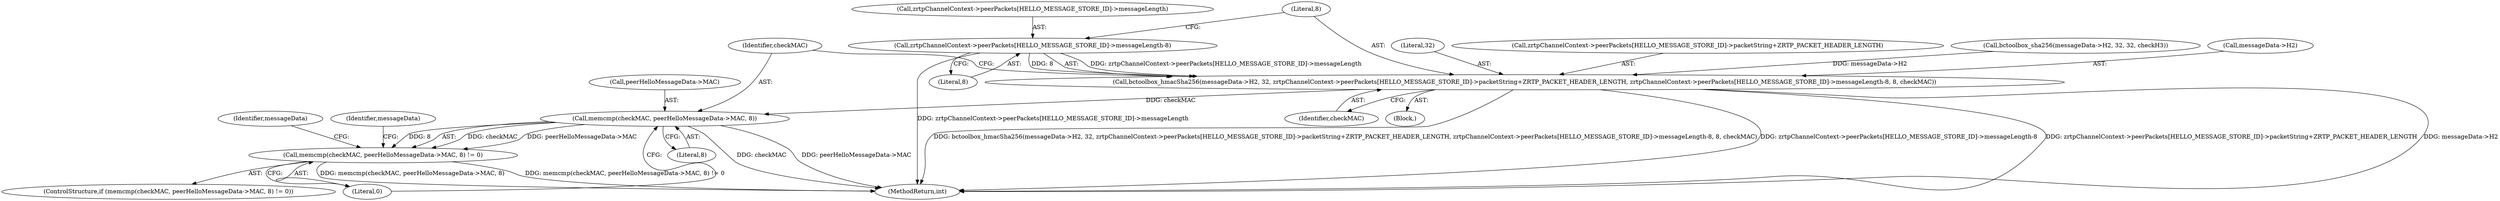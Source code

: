 digraph "0_bzrtp_bbb1e6e2f467ee4bd7b9a8c800e4f07343d7d99b@array" {
"1000692" [label="(Call,zrtpChannelContext->peerPackets[HELLO_MESSAGE_STORE_ID]->messageLength-8)"];
"1000678" [label="(Call,bctoolbox_hmacSha256(messageData->H2, 32, zrtpChannelContext->peerPackets[HELLO_MESSAGE_STORE_ID]->packetString+ZRTP_PACKET_HEADER_LENGTH, zrtpChannelContext->peerPackets[HELLO_MESSAGE_STORE_ID]->messageLength-8, 8, checkMAC))"];
"1000705" [label="(Call,memcmp(checkMAC, peerHelloMessageData->MAC, 8))"];
"1000704" [label="(Call,memcmp(checkMAC, peerHelloMessageData->MAC, 8) != 0)"];
"1000682" [label="(Literal,32)"];
"1000704" [label="(Call,memcmp(checkMAC, peerHelloMessageData->MAC, 8) != 0)"];
"1000705" [label="(Call,memcmp(checkMAC, peerHelloMessageData->MAC, 8))"];
"1000693" [label="(Call,zrtpChannelContext->peerPackets[HELLO_MESSAGE_STORE_ID]->messageLength)"];
"1000719" [label="(Identifier,messageData)"];
"1000683" [label="(Call,zrtpChannelContext->peerPackets[HELLO_MESSAGE_STORE_ID]->packetString+ZRTP_PACKET_HEADER_LENGTH)"];
"1000707" [label="(Call,peerHelloMessageData->MAC)"];
"1000701" [label="(Literal,8)"];
"1000702" [label="(Identifier,checkMAC)"];
"1000692" [label="(Call,zrtpChannelContext->peerPackets[HELLO_MESSAGE_STORE_ID]->messageLength-8)"];
"1000608" [label="(Block,)"];
"1000706" [label="(Identifier,checkMAC)"];
"1000678" [label="(Call,bctoolbox_hmacSha256(messageData->H2, 32, zrtpChannelContext->peerPackets[HELLO_MESSAGE_STORE_ID]->packetString+ZRTP_PACKET_HEADER_LENGTH, zrtpChannelContext->peerPackets[HELLO_MESSAGE_STORE_ID]->messageLength-8, 8, checkMAC))"];
"1000710" [label="(Literal,8)"];
"1000703" [label="(ControlStructure,if (memcmp(checkMAC, peerHelloMessageData->MAC, 8) != 0))"];
"1000700" [label="(Literal,8)"];
"1001966" [label="(MethodReturn,int)"];
"1000714" [label="(Identifier,messageData)"];
"1000657" [label="(Call,bctoolbox_sha256(messageData->H2, 32, 32, checkH3))"];
"1000679" [label="(Call,messageData->H2)"];
"1000711" [label="(Literal,0)"];
"1000692" -> "1000678"  [label="AST: "];
"1000692" -> "1000700"  [label="CFG: "];
"1000693" -> "1000692"  [label="AST: "];
"1000700" -> "1000692"  [label="AST: "];
"1000701" -> "1000692"  [label="CFG: "];
"1000692" -> "1001966"  [label="DDG: zrtpChannelContext->peerPackets[HELLO_MESSAGE_STORE_ID]->messageLength"];
"1000692" -> "1000678"  [label="DDG: zrtpChannelContext->peerPackets[HELLO_MESSAGE_STORE_ID]->messageLength"];
"1000692" -> "1000678"  [label="DDG: 8"];
"1000678" -> "1000608"  [label="AST: "];
"1000678" -> "1000702"  [label="CFG: "];
"1000679" -> "1000678"  [label="AST: "];
"1000682" -> "1000678"  [label="AST: "];
"1000683" -> "1000678"  [label="AST: "];
"1000701" -> "1000678"  [label="AST: "];
"1000702" -> "1000678"  [label="AST: "];
"1000706" -> "1000678"  [label="CFG: "];
"1000678" -> "1001966"  [label="DDG: bctoolbox_hmacSha256(messageData->H2, 32, zrtpChannelContext->peerPackets[HELLO_MESSAGE_STORE_ID]->packetString+ZRTP_PACKET_HEADER_LENGTH, zrtpChannelContext->peerPackets[HELLO_MESSAGE_STORE_ID]->messageLength-8, 8, checkMAC)"];
"1000678" -> "1001966"  [label="DDG: zrtpChannelContext->peerPackets[HELLO_MESSAGE_STORE_ID]->packetString+ZRTP_PACKET_HEADER_LENGTH"];
"1000678" -> "1001966"  [label="DDG: messageData->H2"];
"1000678" -> "1001966"  [label="DDG: zrtpChannelContext->peerPackets[HELLO_MESSAGE_STORE_ID]->messageLength-8"];
"1000657" -> "1000678"  [label="DDG: messageData->H2"];
"1000678" -> "1000705"  [label="DDG: checkMAC"];
"1000705" -> "1000704"  [label="AST: "];
"1000705" -> "1000710"  [label="CFG: "];
"1000706" -> "1000705"  [label="AST: "];
"1000707" -> "1000705"  [label="AST: "];
"1000710" -> "1000705"  [label="AST: "];
"1000711" -> "1000705"  [label="CFG: "];
"1000705" -> "1001966"  [label="DDG: checkMAC"];
"1000705" -> "1001966"  [label="DDG: peerHelloMessageData->MAC"];
"1000705" -> "1000704"  [label="DDG: checkMAC"];
"1000705" -> "1000704"  [label="DDG: peerHelloMessageData->MAC"];
"1000705" -> "1000704"  [label="DDG: 8"];
"1000704" -> "1000703"  [label="AST: "];
"1000704" -> "1000711"  [label="CFG: "];
"1000711" -> "1000704"  [label="AST: "];
"1000714" -> "1000704"  [label="CFG: "];
"1000719" -> "1000704"  [label="CFG: "];
"1000704" -> "1001966"  [label="DDG: memcmp(checkMAC, peerHelloMessageData->MAC, 8)"];
"1000704" -> "1001966"  [label="DDG: memcmp(checkMAC, peerHelloMessageData->MAC, 8) != 0"];
}

